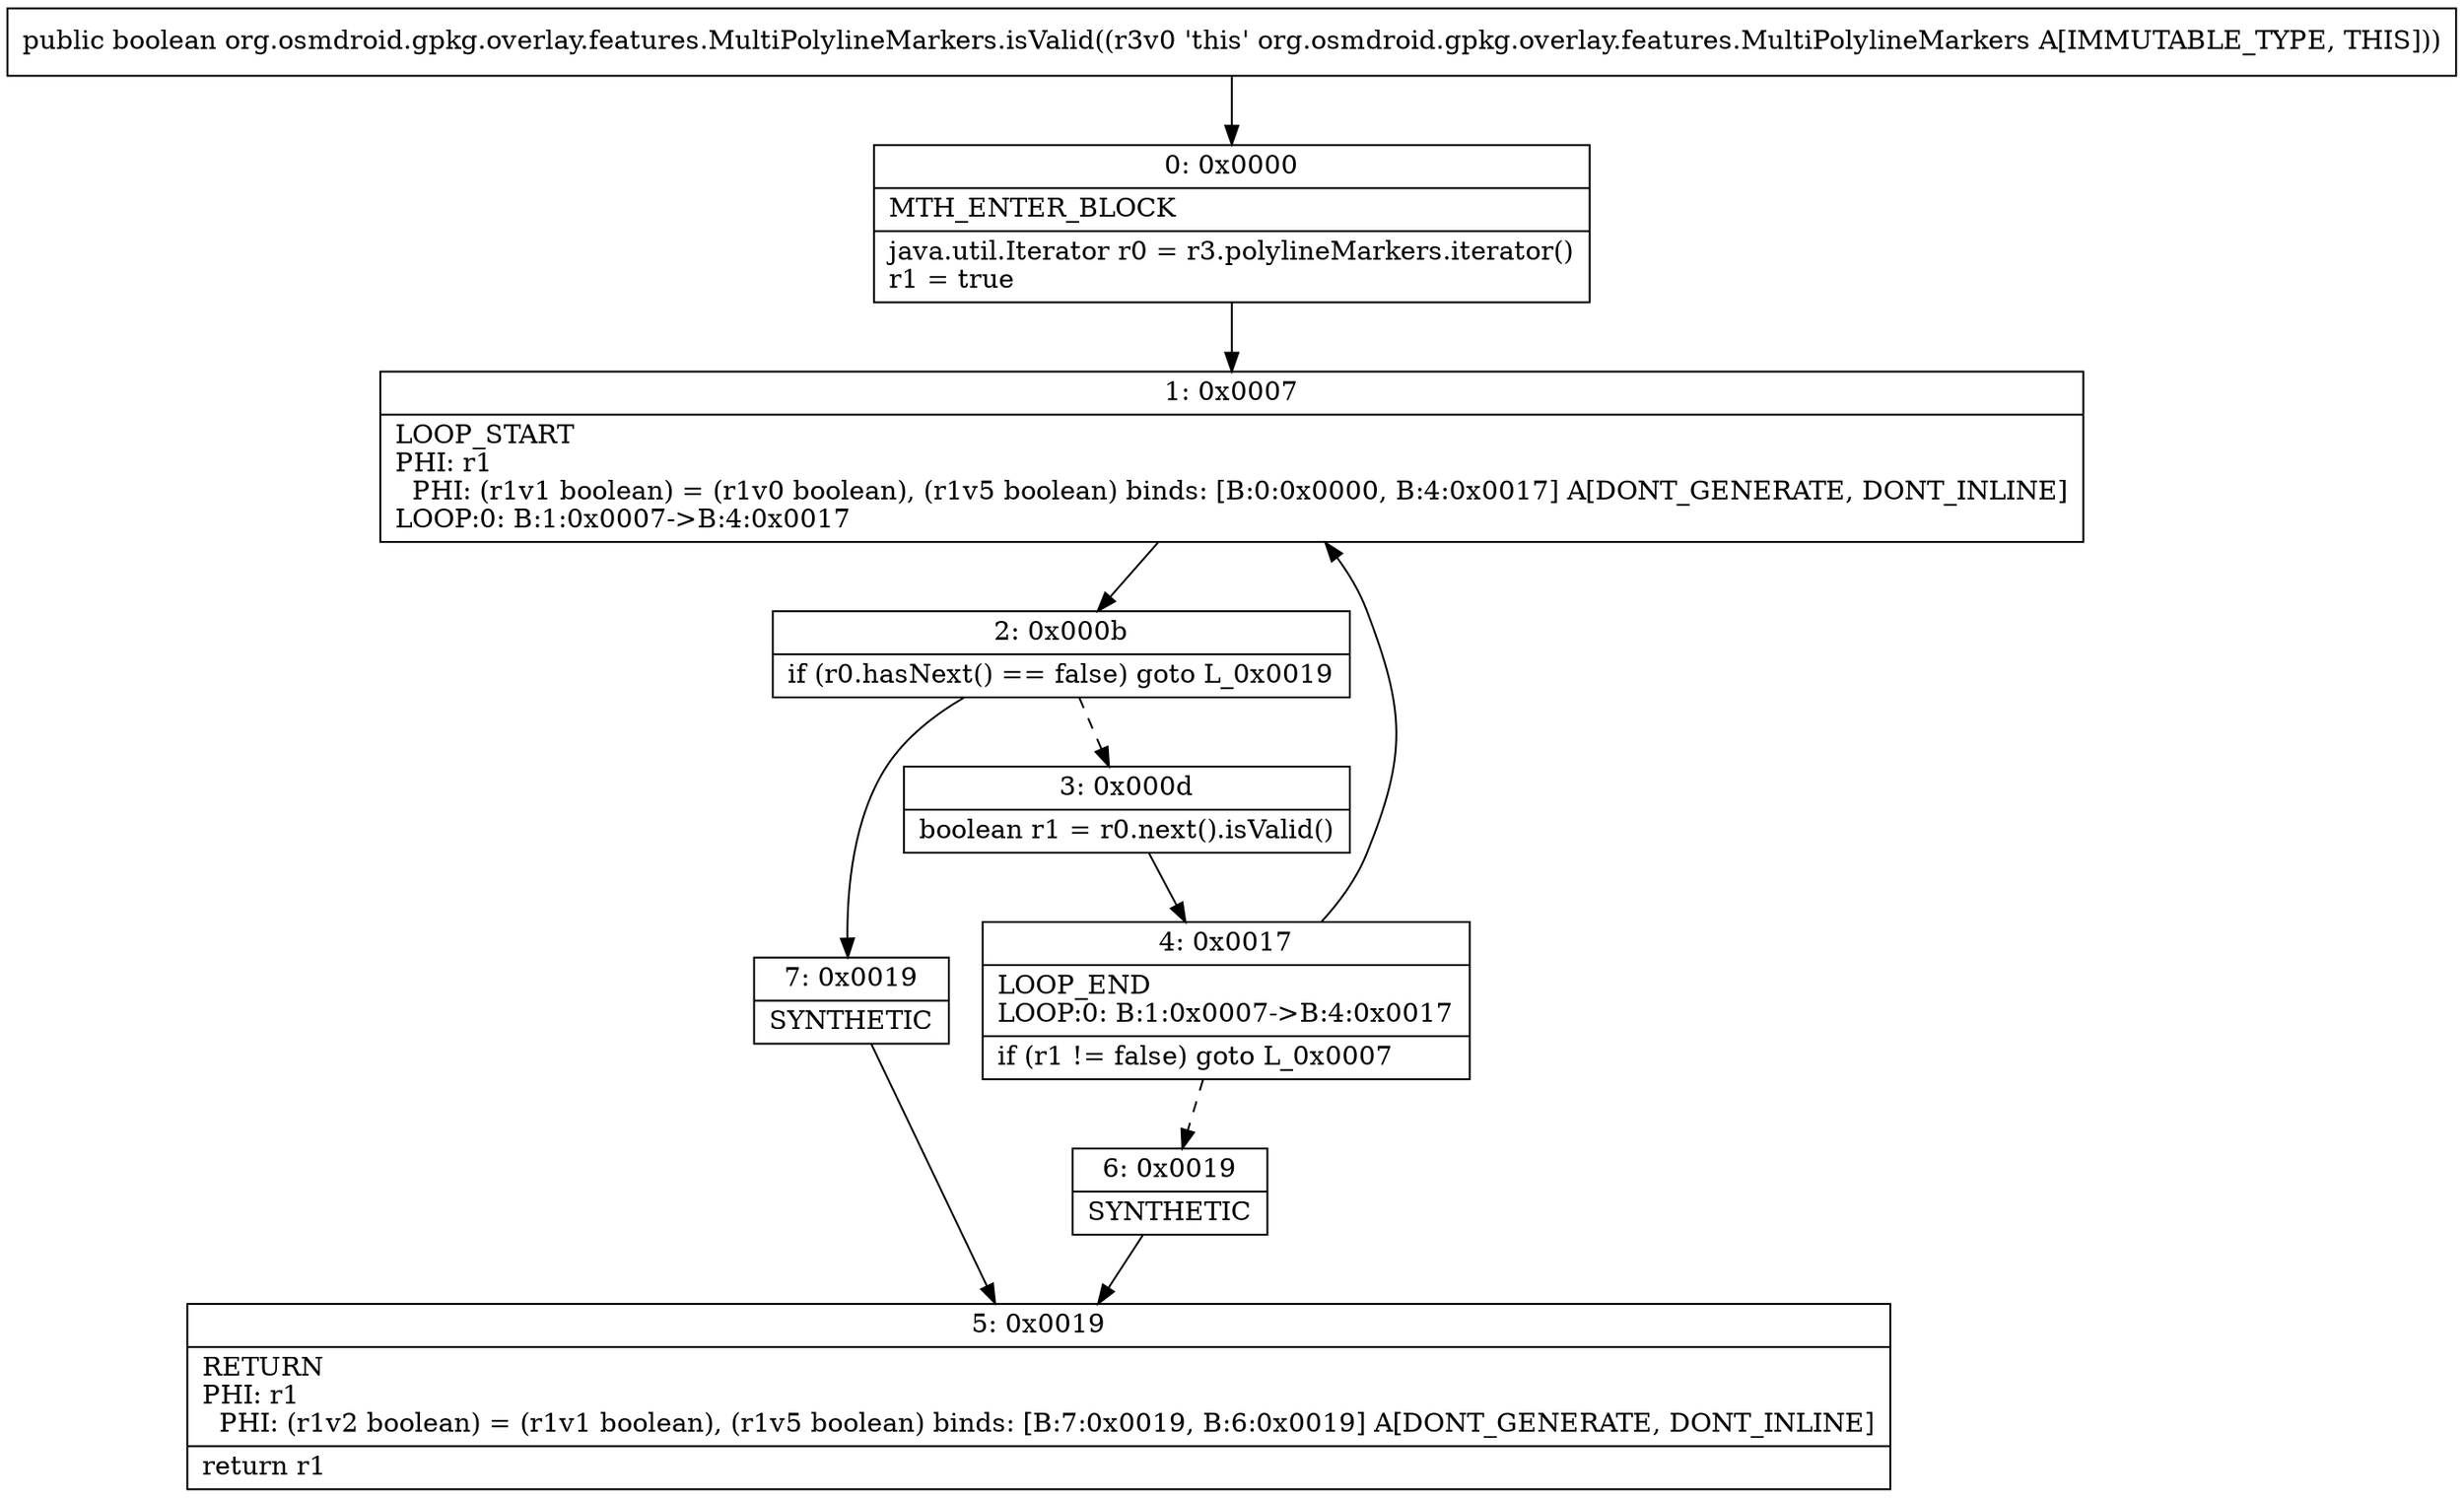 digraph "CFG fororg.osmdroid.gpkg.overlay.features.MultiPolylineMarkers.isValid()Z" {
Node_0 [shape=record,label="{0\:\ 0x0000|MTH_ENTER_BLOCK\l|java.util.Iterator r0 = r3.polylineMarkers.iterator()\lr1 = true\l}"];
Node_1 [shape=record,label="{1\:\ 0x0007|LOOP_START\lPHI: r1 \l  PHI: (r1v1 boolean) = (r1v0 boolean), (r1v5 boolean) binds: [B:0:0x0000, B:4:0x0017] A[DONT_GENERATE, DONT_INLINE]\lLOOP:0: B:1:0x0007\-\>B:4:0x0017\l}"];
Node_2 [shape=record,label="{2\:\ 0x000b|if (r0.hasNext() == false) goto L_0x0019\l}"];
Node_3 [shape=record,label="{3\:\ 0x000d|boolean r1 = r0.next().isValid()\l}"];
Node_4 [shape=record,label="{4\:\ 0x0017|LOOP_END\lLOOP:0: B:1:0x0007\-\>B:4:0x0017\l|if (r1 != false) goto L_0x0007\l}"];
Node_5 [shape=record,label="{5\:\ 0x0019|RETURN\lPHI: r1 \l  PHI: (r1v2 boolean) = (r1v1 boolean), (r1v5 boolean) binds: [B:7:0x0019, B:6:0x0019] A[DONT_GENERATE, DONT_INLINE]\l|return r1\l}"];
Node_6 [shape=record,label="{6\:\ 0x0019|SYNTHETIC\l}"];
Node_7 [shape=record,label="{7\:\ 0x0019|SYNTHETIC\l}"];
MethodNode[shape=record,label="{public boolean org.osmdroid.gpkg.overlay.features.MultiPolylineMarkers.isValid((r3v0 'this' org.osmdroid.gpkg.overlay.features.MultiPolylineMarkers A[IMMUTABLE_TYPE, THIS])) }"];
MethodNode -> Node_0;
Node_0 -> Node_1;
Node_1 -> Node_2;
Node_2 -> Node_3[style=dashed];
Node_2 -> Node_7;
Node_3 -> Node_4;
Node_4 -> Node_1;
Node_4 -> Node_6[style=dashed];
Node_6 -> Node_5;
Node_7 -> Node_5;
}

